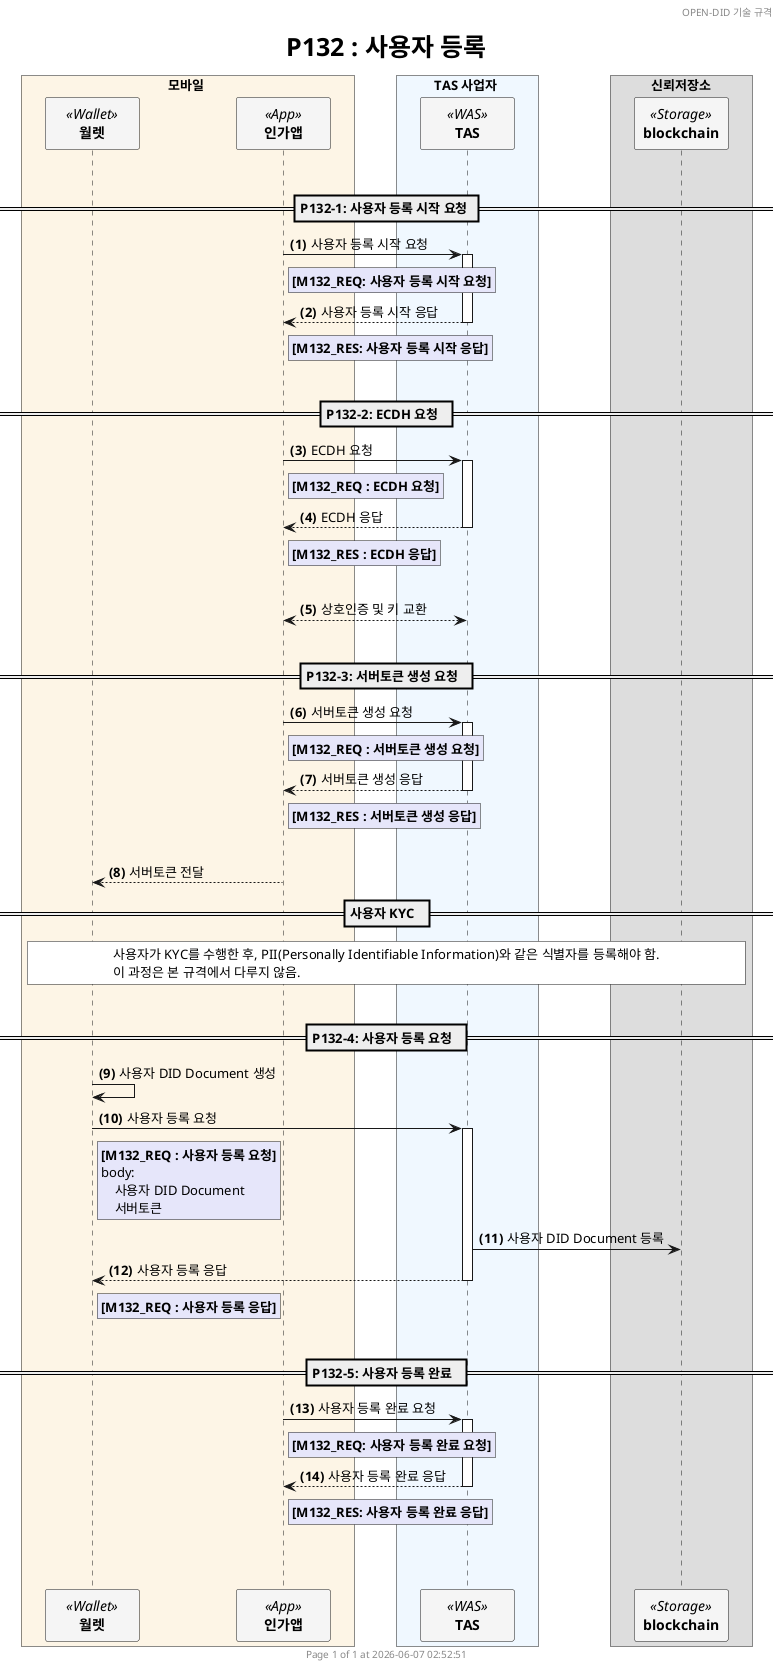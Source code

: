 @startuml P131_user_register_simple_ko

'- - - - - - - - - - - - - - - - - - - - - - - - - - - - - - - - - - - - - - - - - - - - - - - - - - - - - - - - - - -
' 설정
'- - - - - - - - - - - - - - - - - - - - - - - - - - - - - - - - - - - - - - - - - - - - - - - - - - - - - - - - - - -
'=== Header and Footer ===
header OPEN-DID 기술 규격
footer
  	Page %page% of %lastpage% at %date("yyyy-MM-dd hh:mm:ss")
end footer

'=== 제목 ===
title
	<size:25>P132 : 사용자 등록</size>
end title

'=== 옵션 ===
autonumber "<b>(#)</b>"

'=== Panticipants ===
skinparam ParticipantPadding 20
skinparam BoxPadding 20
skinparam MaxMessageSize 500
skinparam MinClassWidth 80


box 모바일 #OldLace
    participant "**월렛**" as WALLET <<Wallet>> #WhiteSmoke
    participant "**인가앱**" as CA <<App>> #WhiteSmoke    
end box

box TAS 사업자 #AliceBlue
    participant "**TAS**" as TAS <<WAS>> #WhiteSmoke
end box

box 신뢰저장소
    participant "**blockchain**" as BC <<Storage>> #WhiteSmoke
end box 

'- - - - - - - - - - - - - - - - - - - - - - - - - - - - - - - - - - - - - - - - - - - - - - - - - - - - - - - - - - -
' 상수
'- - - - - - - - - - - - - - - - - - - - - - - - - - - - - - - - - - - - - - - - - - - - - - - - - - - - - - - - - - -
!$refdoc = "별도 문서 참조"
!$doc = "데이터명세 문서 참조"

'- - - - - - - - - - - - - - - - - - - - - - - - - - - - - - - - - - - - - - - - - - - - - - - - - - - - - - - - - - -
' 내용
'- - - - - - - - - - - - - - - - - - - - - - - - - - - - - - - - - - - - - - - - - - - - - - - - - - - - - - - - - - -
|||

== P132-1: 사용자 등록 시작 요청 ==
CA -> TAS++: 사용자 등록 시작 요청
rnote right of CA #Lavender        
    **[M132_REQ: 사용자 등록 시작 요청]**
end note

TAS --> CA--: 사용자 등록 시작 응답
rnote right of CA #Lavender        
    **[M132_RES: 사용자 등록 시작 응답]**
end note


|||
== P132-2: ECDH 요청  ==
CA -> TAS++ : ECDH 요청
rnote right of CA #Lavender
    **[M132_REQ : ECDH 요청]**
end note

TAS --> CA--: ECDH 응답
rnote right of CA #Lavender
    **[M132_RES : ECDH 응답]**
end note

|||
CA <--> TAS : 상호인증 및 키 교환

|||
== P132-3: 서버토큰 생성 요청  ==
CA -> TAS++ : 서버토큰 생성 요청
rnote right of CA #Lavender
    **[M132_REQ : 서버토큰 생성 요청]**
end note

TAS --> CA--: 서버토큰 생성 응답
rnote right of CA #Lavender
    **[M132_RES : 서버토큰 생성 응답]**
end note

|||
CA --> WALLET : 서버토큰 전달


== 사용자 KYC  ==
rnote across #white
    사용자가 KYC를 수행한 후, PII(Personally Identifiable Information)와 같은 식별자를 등록해야 함.
    이 과정은 본 규격에서 다루지 않음. 
end note


|||
== P132-4: 사용자 등록 요청  ==
WALLET -> WALLET: 사용자 DID Document 생성

WALLET -> TAS++: 사용자 등록 요청
rnote right of WALLET #Lavender
    **[M132_REQ : 사용자 등록 요청]**
    body:
        사용자 DID Document
        서버토큰
end note

TAS -> BC: 사용자 DID Document 등록

TAS --> WALLET--: 사용자 등록 응답
rnote right of WALLET #Lavender
    **[M132_REQ : 사용자 등록 응답]**
end note


|||
== P132-5: 사용자 등록 완료  ==
CA -> TAS++: 사용자 등록 완료 요청
rnote right of CA #Lavender        
    **[M132_REQ: 사용자 등록 완료 요청]**
end note

TAS --> CA--: 사용자 등록 완료 응답
rnote right of CA #Lavender        
    **[M132_RES: 사용자 등록 완료 응답]**
end note

|||
|||
@enduml

